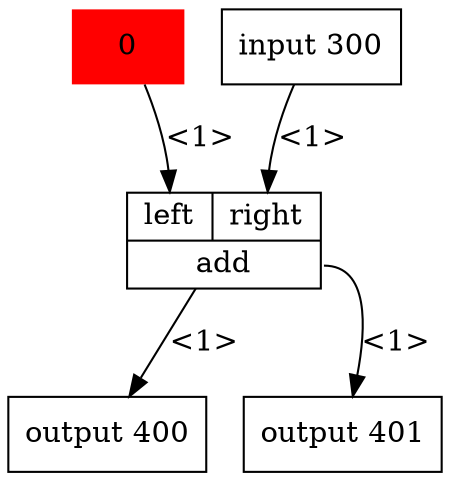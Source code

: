 digraph packetarc {
node [shape=record];
in_300 [label="input 300"];
c_200 [label="0" shape=plaintext color="red" style="filled"];
out_400 [label="output 400"];
out_401 [label="output 401"];
opadd_101 [label="{{<left> left | <right> right} | <out> add}" debug="25454 1"];
c_200->opadd_101:left[label="<1>"];
opadd_101:out->out_401[label="<1>"];
in_300->opadd_101:right[label="<1>"];
opadd_101->out_400[label="<1>"];
}
